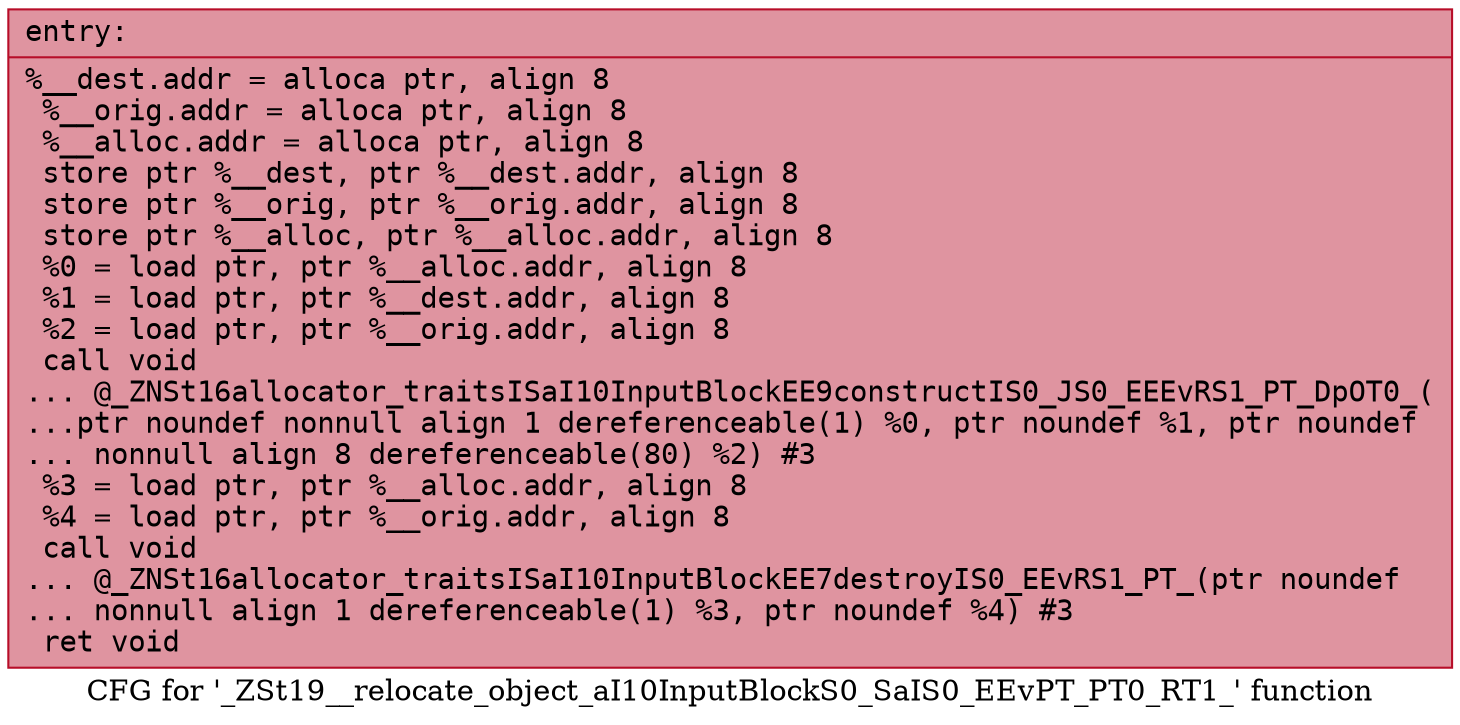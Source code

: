 digraph "CFG for '_ZSt19__relocate_object_aI10InputBlockS0_SaIS0_EEvPT_PT0_RT1_' function" {
	label="CFG for '_ZSt19__relocate_object_aI10InputBlockS0_SaIS0_EEvPT_PT0_RT1_' function";

	Node0x562c4e4c1880 [shape=record,color="#b70d28ff", style=filled, fillcolor="#b70d2870" fontname="Courier",label="{entry:\l|  %__dest.addr = alloca ptr, align 8\l  %__orig.addr = alloca ptr, align 8\l  %__alloc.addr = alloca ptr, align 8\l  store ptr %__dest, ptr %__dest.addr, align 8\l  store ptr %__orig, ptr %__orig.addr, align 8\l  store ptr %__alloc, ptr %__alloc.addr, align 8\l  %0 = load ptr, ptr %__alloc.addr, align 8\l  %1 = load ptr, ptr %__dest.addr, align 8\l  %2 = load ptr, ptr %__orig.addr, align 8\l  call void\l... @_ZNSt16allocator_traitsISaI10InputBlockEE9constructIS0_JS0_EEEvRS1_PT_DpOT0_(\l...ptr noundef nonnull align 1 dereferenceable(1) %0, ptr noundef %1, ptr noundef\l... nonnull align 8 dereferenceable(80) %2) #3\l  %3 = load ptr, ptr %__alloc.addr, align 8\l  %4 = load ptr, ptr %__orig.addr, align 8\l  call void\l... @_ZNSt16allocator_traitsISaI10InputBlockEE7destroyIS0_EEvRS1_PT_(ptr noundef\l... nonnull align 1 dereferenceable(1) %3, ptr noundef %4) #3\l  ret void\l}"];
}
